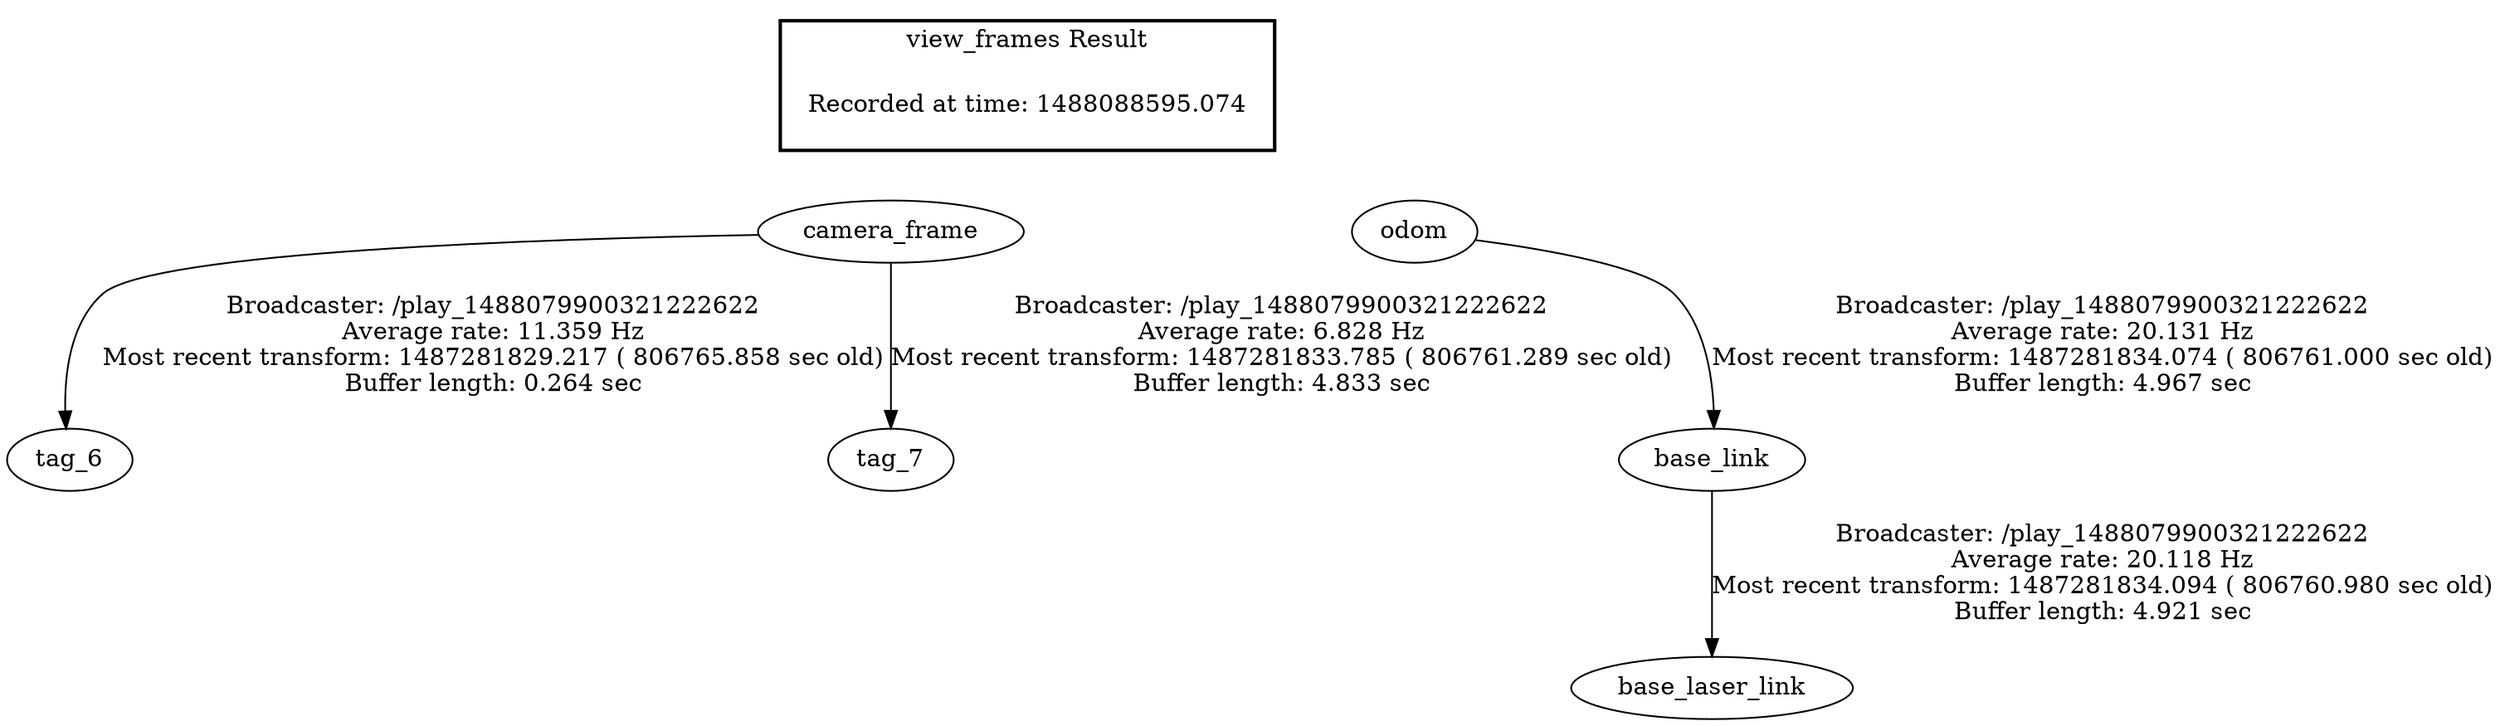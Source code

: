 digraph G {
"camera_frame" -> "tag_6"[label="Broadcaster: /play_1488079900321222622\nAverage rate: 11.359 Hz\nMost recent transform: 1487281829.217 ( 806765.858 sec old)\nBuffer length: 0.264 sec\n"];
"camera_frame" -> "tag_7"[label="Broadcaster: /play_1488079900321222622\nAverage rate: 6.828 Hz\nMost recent transform: 1487281833.785 ( 806761.289 sec old)\nBuffer length: 4.833 sec\n"];
"odom" -> "base_link"[label="Broadcaster: /play_1488079900321222622\nAverage rate: 20.131 Hz\nMost recent transform: 1487281834.074 ( 806761.000 sec old)\nBuffer length: 4.967 sec\n"];
"base_link" -> "base_laser_link"[label="Broadcaster: /play_1488079900321222622\nAverage rate: 20.118 Hz\nMost recent transform: 1487281834.094 ( 806760.980 sec old)\nBuffer length: 4.921 sec\n"];
edge [style=invis];
 subgraph cluster_legend { style=bold; color=black; label ="view_frames Result";
"Recorded at time: 1488088595.074"[ shape=plaintext ] ;
 }->"camera_frame";
edge [style=invis];
 subgraph cluster_legend { style=bold; color=black; label ="view_frames Result";
"Recorded at time: 1488088595.074"[ shape=plaintext ] ;
 }->"odom";
}